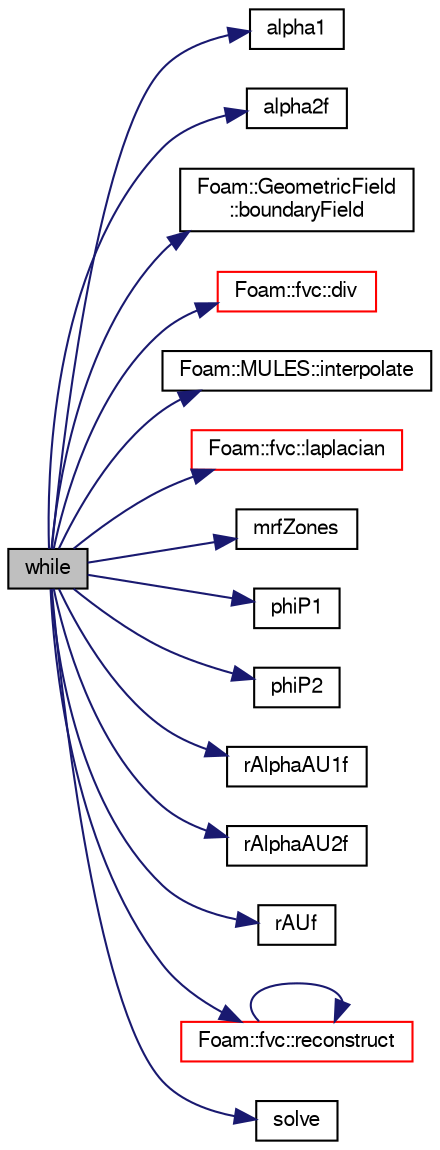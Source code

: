 digraph "while"
{
  bgcolor="transparent";
  edge [fontname="FreeSans",fontsize="10",labelfontname="FreeSans",labelfontsize="10"];
  node [fontname="FreeSans",fontsize="10",shape=record];
  rankdir="LR";
  Node426 [label="while",height=0.2,width=0.4,color="black", fillcolor="grey75", style="filled", fontcolor="black"];
  Node426 -> Node427 [color="midnightblue",fontsize="10",style="solid",fontname="FreeSans"];
  Node427 [label="alpha1",height=0.2,width=0.4,color="black",URL="$a39119.html#aced3d8b3bb357ea9c4de0585cdc824ce"];
  Node426 -> Node428 [color="midnightblue",fontsize="10",style="solid",fontname="FreeSans"];
  Node428 [label="alpha2f",height=0.2,width=0.4,color="black",URL="$a38171.html#a6f6991f47e5ce1e89c89bf60d6254e50"];
  Node426 -> Node429 [color="midnightblue",fontsize="10",style="solid",fontname="FreeSans"];
  Node429 [label="Foam::GeometricField\l::boundaryField",height=0.2,width=0.4,color="black",URL="$a22434.html#a3c6c1a789b48ea0c5e8bff64f9c14f2d",tooltip="Return reference to GeometricBoundaryField. "];
  Node426 -> Node430 [color="midnightblue",fontsize="10",style="solid",fontname="FreeSans"];
  Node430 [label="Foam::fvc::div",height=0.2,width=0.4,color="red",URL="$a21134.html#a585533948ad80abfe589d920c641f251"];
  Node426 -> Node731 [color="midnightblue",fontsize="10",style="solid",fontname="FreeSans"];
  Node731 [label="Foam::MULES::interpolate",height=0.2,width=0.4,color="black",URL="$a21136.html#a4d62f21551985d814104861e7c1d9b4f"];
  Node426 -> Node732 [color="midnightblue",fontsize="10",style="solid",fontname="FreeSans"];
  Node732 [label="Foam::fvc::laplacian",height=0.2,width=0.4,color="red",URL="$a21134.html#ac75bff389d0405149b204b0d7ac214cd"];
  Node426 -> Node734 [color="midnightblue",fontsize="10",style="solid",fontname="FreeSans"];
  Node734 [label="mrfZones",height=0.2,width=0.4,color="black",URL="$a38471.html#a2c8976fc66985fa66b0fa33283386fb5"];
  Node426 -> Node735 [color="midnightblue",fontsize="10",style="solid",fontname="FreeSans"];
  Node735 [label="phiP1",height=0.2,width=0.4,color="black",URL="$a38171.html#a83ef3f48a9134d9c3b9809b5aba60e90"];
  Node426 -> Node736 [color="midnightblue",fontsize="10",style="solid",fontname="FreeSans"];
  Node736 [label="phiP2",height=0.2,width=0.4,color="black",URL="$a38171.html#a65ac3f31b900e1b27167fa00decf8215"];
  Node426 -> Node737 [color="midnightblue",fontsize="10",style="solid",fontname="FreeSans"];
  Node737 [label="rAlphaAU1f",height=0.2,width=0.4,color="black",URL="$a38171.html#a11c470fda52de0a533e11d0a81cffce7"];
  Node426 -> Node738 [color="midnightblue",fontsize="10",style="solid",fontname="FreeSans"];
  Node738 [label="rAlphaAU2f",height=0.2,width=0.4,color="black",URL="$a38171.html#a77f135027af76c485060b436b8e6dc1a"];
  Node426 -> Node739 [color="midnightblue",fontsize="10",style="solid",fontname="FreeSans"];
  Node739 [label="rAUf",height=0.2,width=0.4,color="black",URL="$a38072.html#ae693ae4c2085edc7ebb2aac47e046b2d"];
  Node426 -> Node740 [color="midnightblue",fontsize="10",style="solid",fontname="FreeSans"];
  Node740 [label="Foam::fvc::reconstruct",height=0.2,width=0.4,color="red",URL="$a21134.html#ad8a6471328adb4cddcc0d4cedfa39ca2"];
  Node740 -> Node740 [color="midnightblue",fontsize="10",style="solid",fontname="FreeSans"];
  Node426 -> Node744 [color="midnightblue",fontsize="10",style="solid",fontname="FreeSans"];
  Node744 [label="solve",height=0.2,width=0.4,color="black",URL="$a38117.html#a63a249aff939702e1f4e9e11464c663c"];
}
